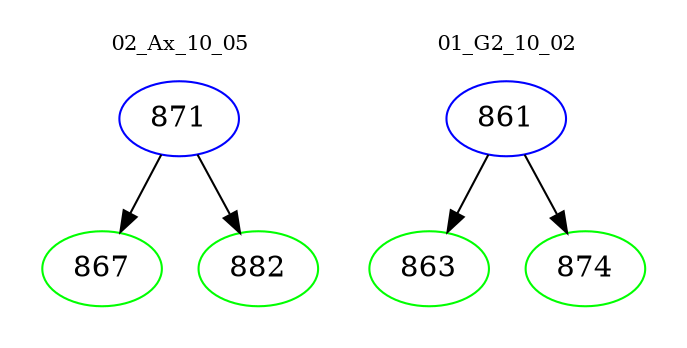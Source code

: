 digraph{
subgraph cluster_0 {
color = white
label = "02_Ax_10_05";
fontsize=10;
T0_871 [label="871", color="blue"]
T0_871 -> T0_867 [color="black"]
T0_867 [label="867", color="green"]
T0_871 -> T0_882 [color="black"]
T0_882 [label="882", color="green"]
}
subgraph cluster_1 {
color = white
label = "01_G2_10_02";
fontsize=10;
T1_861 [label="861", color="blue"]
T1_861 -> T1_863 [color="black"]
T1_863 [label="863", color="green"]
T1_861 -> T1_874 [color="black"]
T1_874 [label="874", color="green"]
}
}
